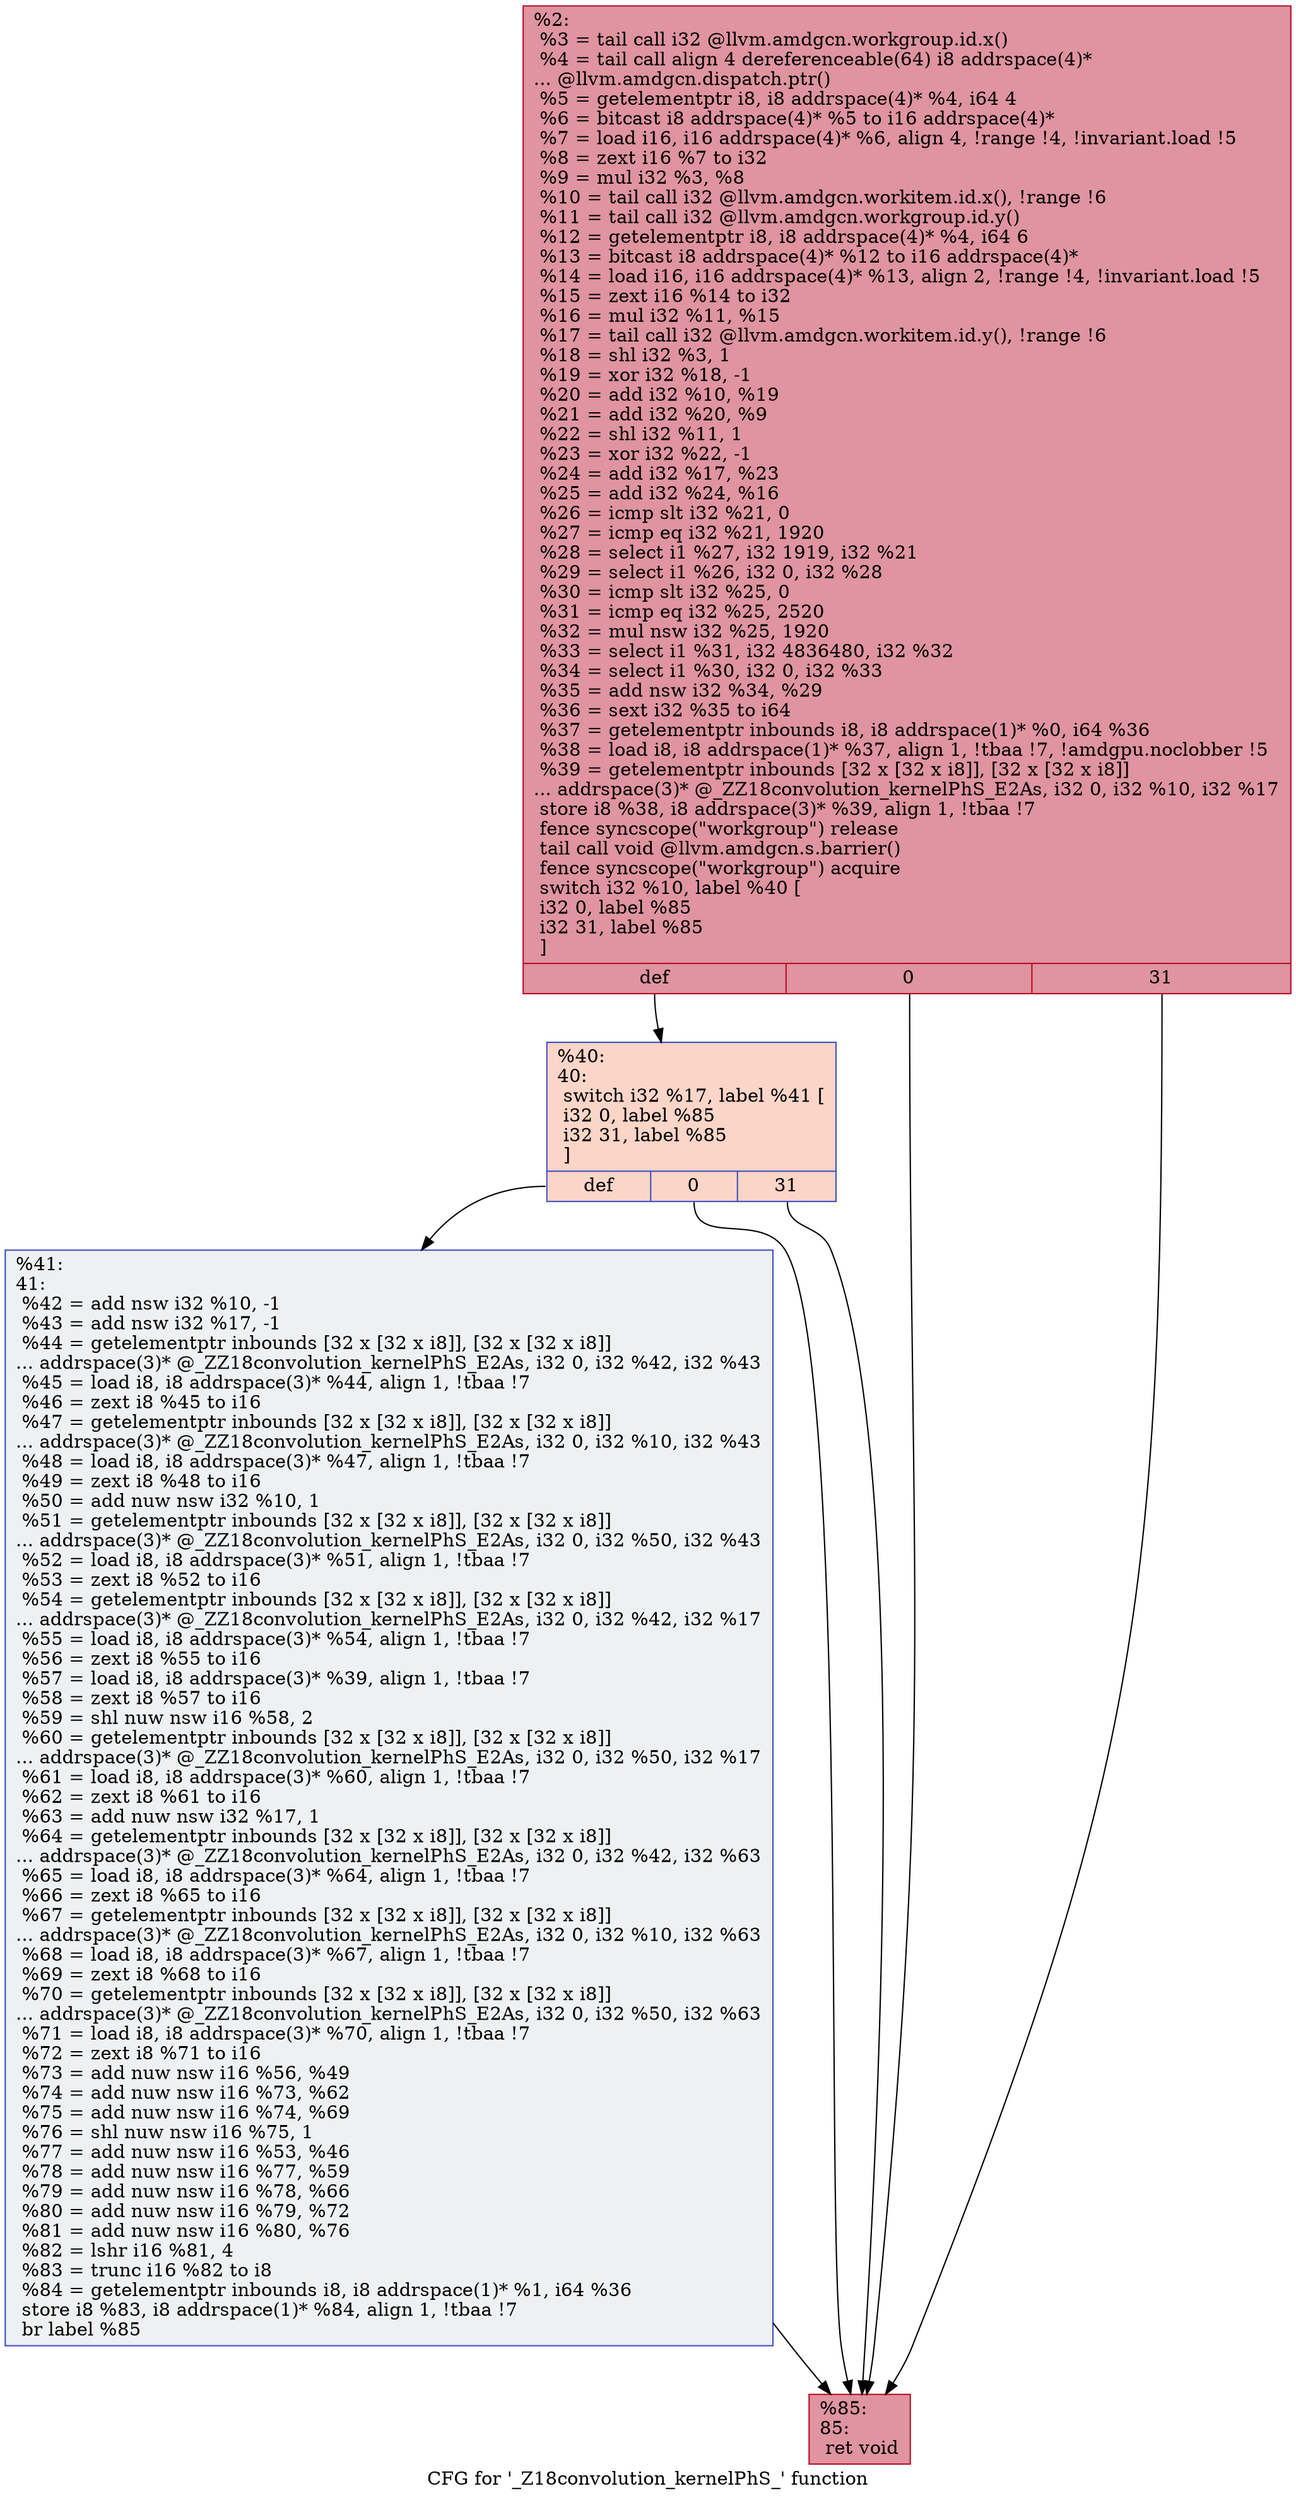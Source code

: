 digraph "CFG for '_Z18convolution_kernelPhS_' function" {
	label="CFG for '_Z18convolution_kernelPhS_' function";

	Node0x4c66b10 [shape=record,color="#b70d28ff", style=filled, fillcolor="#b70d2870",label="{%2:\l  %3 = tail call i32 @llvm.amdgcn.workgroup.id.x()\l  %4 = tail call align 4 dereferenceable(64) i8 addrspace(4)*\l... @llvm.amdgcn.dispatch.ptr()\l  %5 = getelementptr i8, i8 addrspace(4)* %4, i64 4\l  %6 = bitcast i8 addrspace(4)* %5 to i16 addrspace(4)*\l  %7 = load i16, i16 addrspace(4)* %6, align 4, !range !4, !invariant.load !5\l  %8 = zext i16 %7 to i32\l  %9 = mul i32 %3, %8\l  %10 = tail call i32 @llvm.amdgcn.workitem.id.x(), !range !6\l  %11 = tail call i32 @llvm.amdgcn.workgroup.id.y()\l  %12 = getelementptr i8, i8 addrspace(4)* %4, i64 6\l  %13 = bitcast i8 addrspace(4)* %12 to i16 addrspace(4)*\l  %14 = load i16, i16 addrspace(4)* %13, align 2, !range !4, !invariant.load !5\l  %15 = zext i16 %14 to i32\l  %16 = mul i32 %11, %15\l  %17 = tail call i32 @llvm.amdgcn.workitem.id.y(), !range !6\l  %18 = shl i32 %3, 1\l  %19 = xor i32 %18, -1\l  %20 = add i32 %10, %19\l  %21 = add i32 %20, %9\l  %22 = shl i32 %11, 1\l  %23 = xor i32 %22, -1\l  %24 = add i32 %17, %23\l  %25 = add i32 %24, %16\l  %26 = icmp slt i32 %21, 0\l  %27 = icmp eq i32 %21, 1920\l  %28 = select i1 %27, i32 1919, i32 %21\l  %29 = select i1 %26, i32 0, i32 %28\l  %30 = icmp slt i32 %25, 0\l  %31 = icmp eq i32 %25, 2520\l  %32 = mul nsw i32 %25, 1920\l  %33 = select i1 %31, i32 4836480, i32 %32\l  %34 = select i1 %30, i32 0, i32 %33\l  %35 = add nsw i32 %34, %29\l  %36 = sext i32 %35 to i64\l  %37 = getelementptr inbounds i8, i8 addrspace(1)* %0, i64 %36\l  %38 = load i8, i8 addrspace(1)* %37, align 1, !tbaa !7, !amdgpu.noclobber !5\l  %39 = getelementptr inbounds [32 x [32 x i8]], [32 x [32 x i8]]\l... addrspace(3)* @_ZZ18convolution_kernelPhS_E2As, i32 0, i32 %10, i32 %17\l  store i8 %38, i8 addrspace(3)* %39, align 1, !tbaa !7\l  fence syncscope(\"workgroup\") release\l  tail call void @llvm.amdgcn.s.barrier()\l  fence syncscope(\"workgroup\") acquire\l  switch i32 %10, label %40 [\l    i32 0, label %85\l    i32 31, label %85\l  ]\l|{<s0>def|<s1>0|<s2>31}}"];
	Node0x4c66b10:s0 -> Node0x4c6bd90;
	Node0x4c66b10:s1 -> Node0x4c6be20;
	Node0x4c66b10:s2 -> Node0x4c6be20;
	Node0x4c6bd90 [shape=record,color="#3d50c3ff", style=filled, fillcolor="#f5a08170",label="{%40:\l40:                                               \l  switch i32 %17, label %41 [\l    i32 0, label %85\l    i32 31, label %85\l  ]\l|{<s0>def|<s1>0|<s2>31}}"];
	Node0x4c6bd90:s0 -> Node0x4c6bfd0;
	Node0x4c6bd90:s1 -> Node0x4c6be20;
	Node0x4c6bd90:s2 -> Node0x4c6be20;
	Node0x4c6bfd0 [shape=record,color="#3d50c3ff", style=filled, fillcolor="#d9dce170",label="{%41:\l41:                                               \l  %42 = add nsw i32 %10, -1\l  %43 = add nsw i32 %17, -1\l  %44 = getelementptr inbounds [32 x [32 x i8]], [32 x [32 x i8]]\l... addrspace(3)* @_ZZ18convolution_kernelPhS_E2As, i32 0, i32 %42, i32 %43\l  %45 = load i8, i8 addrspace(3)* %44, align 1, !tbaa !7\l  %46 = zext i8 %45 to i16\l  %47 = getelementptr inbounds [32 x [32 x i8]], [32 x [32 x i8]]\l... addrspace(3)* @_ZZ18convolution_kernelPhS_E2As, i32 0, i32 %10, i32 %43\l  %48 = load i8, i8 addrspace(3)* %47, align 1, !tbaa !7\l  %49 = zext i8 %48 to i16\l  %50 = add nuw nsw i32 %10, 1\l  %51 = getelementptr inbounds [32 x [32 x i8]], [32 x [32 x i8]]\l... addrspace(3)* @_ZZ18convolution_kernelPhS_E2As, i32 0, i32 %50, i32 %43\l  %52 = load i8, i8 addrspace(3)* %51, align 1, !tbaa !7\l  %53 = zext i8 %52 to i16\l  %54 = getelementptr inbounds [32 x [32 x i8]], [32 x [32 x i8]]\l... addrspace(3)* @_ZZ18convolution_kernelPhS_E2As, i32 0, i32 %42, i32 %17\l  %55 = load i8, i8 addrspace(3)* %54, align 1, !tbaa !7\l  %56 = zext i8 %55 to i16\l  %57 = load i8, i8 addrspace(3)* %39, align 1, !tbaa !7\l  %58 = zext i8 %57 to i16\l  %59 = shl nuw nsw i16 %58, 2\l  %60 = getelementptr inbounds [32 x [32 x i8]], [32 x [32 x i8]]\l... addrspace(3)* @_ZZ18convolution_kernelPhS_E2As, i32 0, i32 %50, i32 %17\l  %61 = load i8, i8 addrspace(3)* %60, align 1, !tbaa !7\l  %62 = zext i8 %61 to i16\l  %63 = add nuw nsw i32 %17, 1\l  %64 = getelementptr inbounds [32 x [32 x i8]], [32 x [32 x i8]]\l... addrspace(3)* @_ZZ18convolution_kernelPhS_E2As, i32 0, i32 %42, i32 %63\l  %65 = load i8, i8 addrspace(3)* %64, align 1, !tbaa !7\l  %66 = zext i8 %65 to i16\l  %67 = getelementptr inbounds [32 x [32 x i8]], [32 x [32 x i8]]\l... addrspace(3)* @_ZZ18convolution_kernelPhS_E2As, i32 0, i32 %10, i32 %63\l  %68 = load i8, i8 addrspace(3)* %67, align 1, !tbaa !7\l  %69 = zext i8 %68 to i16\l  %70 = getelementptr inbounds [32 x [32 x i8]], [32 x [32 x i8]]\l... addrspace(3)* @_ZZ18convolution_kernelPhS_E2As, i32 0, i32 %50, i32 %63\l  %71 = load i8, i8 addrspace(3)* %70, align 1, !tbaa !7\l  %72 = zext i8 %71 to i16\l  %73 = add nuw nsw i16 %56, %49\l  %74 = add nuw nsw i16 %73, %62\l  %75 = add nuw nsw i16 %74, %69\l  %76 = shl nuw nsw i16 %75, 1\l  %77 = add nuw nsw i16 %53, %46\l  %78 = add nuw nsw i16 %77, %59\l  %79 = add nuw nsw i16 %78, %66\l  %80 = add nuw nsw i16 %79, %72\l  %81 = add nuw nsw i16 %80, %76\l  %82 = lshr i16 %81, 4\l  %83 = trunc i16 %82 to i8\l  %84 = getelementptr inbounds i8, i8 addrspace(1)* %1, i64 %36\l  store i8 %83, i8 addrspace(1)* %84, align 1, !tbaa !7\l  br label %85\l}"];
	Node0x4c6bfd0 -> Node0x4c6be20;
	Node0x4c6be20 [shape=record,color="#b70d28ff", style=filled, fillcolor="#b70d2870",label="{%85:\l85:                                               \l  ret void\l}"];
}
